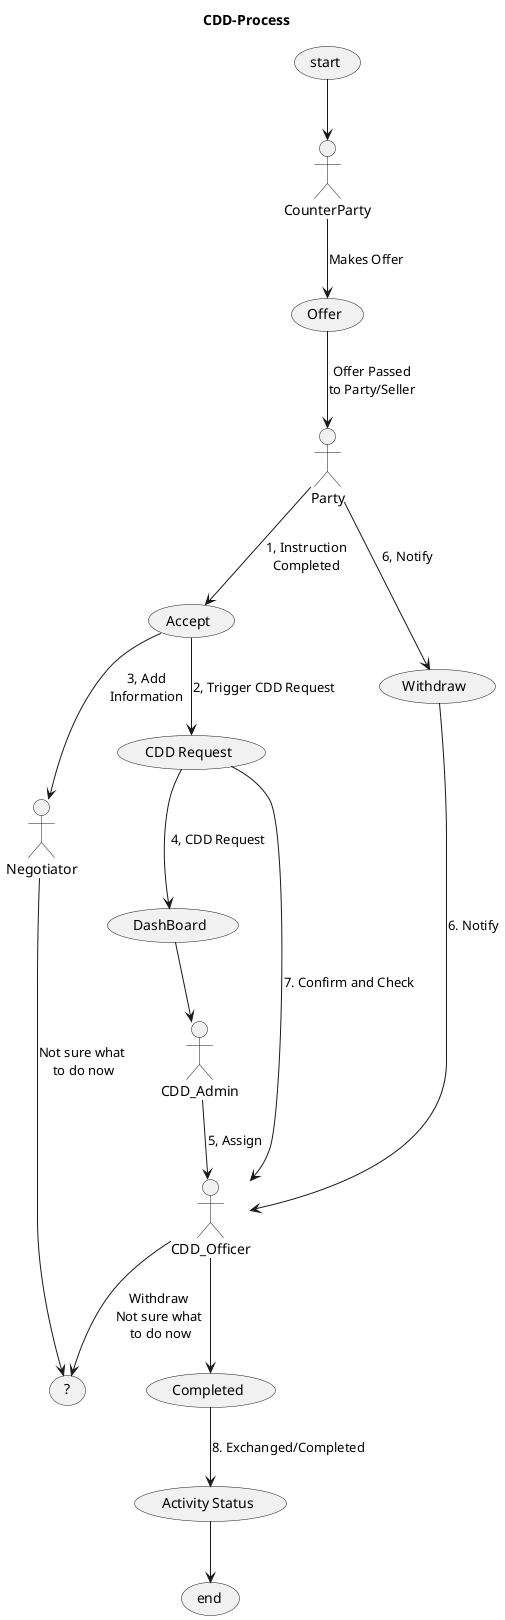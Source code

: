 @startuml CDDProcess

title CDD-Process

'left to right direction

(start) --> CounterParty
CounterParty --> (Offer) : Makes Offer
(Offer) --> Party : Offer Passed\nto Party/Seller
Party --> (Accept) : 1, Instruction\nCompleted
(Accept) --> (CDD Request) : 2, Trigger CDD Request
(Accept) --> Negotiator : 3, Add\nInformation
Negotiator --> (?) : Not sure what\n to do now
(CDD Request) --> (DashBoard) : 4, CDD Request
(DashBoard) --> CDD_Admin
CDD_Admin --> CDD_Officer : 5, Assign
Party --> (Withdraw) : 6, Notify
(Withdraw) --> CDD_Officer : 6. Notify
(CDD Request) --> CDD_Officer : 7. Confirm and Check
CDD_Officer --> (Completed)
CDD_Officer --> (?) : Withdraw\nNot sure what\n to do now
(Completed) --> (Activity Status) : 8. Exchanged/Completed
(Activity Status) --> (end)

' state "CounterParty" as CounterParty
' state "Offer" as Offer
' state "Party" as Party
' state "Accept" as Accept
' state "CDD Request" as CDDRequest
' state "Negotiator" as Negotiator
' state "DashBoard" as DashBoard
' state "CDD_Admin" as CDD_Admin
' state "Withdraw" as Withdraw
' state "CDD_Officer" as CDD_Officer
' state "Completed" as Completed
' state "CDD_Officer" as CDD_Officer
' state "Activity Status" as ActivityStatus
' state "?" as quest

' [*] --> CounterParty
' CounterParty --> Offer
' Offer --> Party
' Party --> Accept
' Accept --> CDDRequest
' Accept --> Negotiator
' Negotiator --> quest
' CDDRequest --> DashBoard
' DashBoard --> CDD_Admin
' CDD_Admin --> CDD_Officer
' Party --> Withdraw
' Withdraw --> CDD_Officer
' CDD_Officer --> Completed
' CDD_Officer --> quest
' Completed --> ActivityStatus
' ActivityStatus --> [*]


@enduml